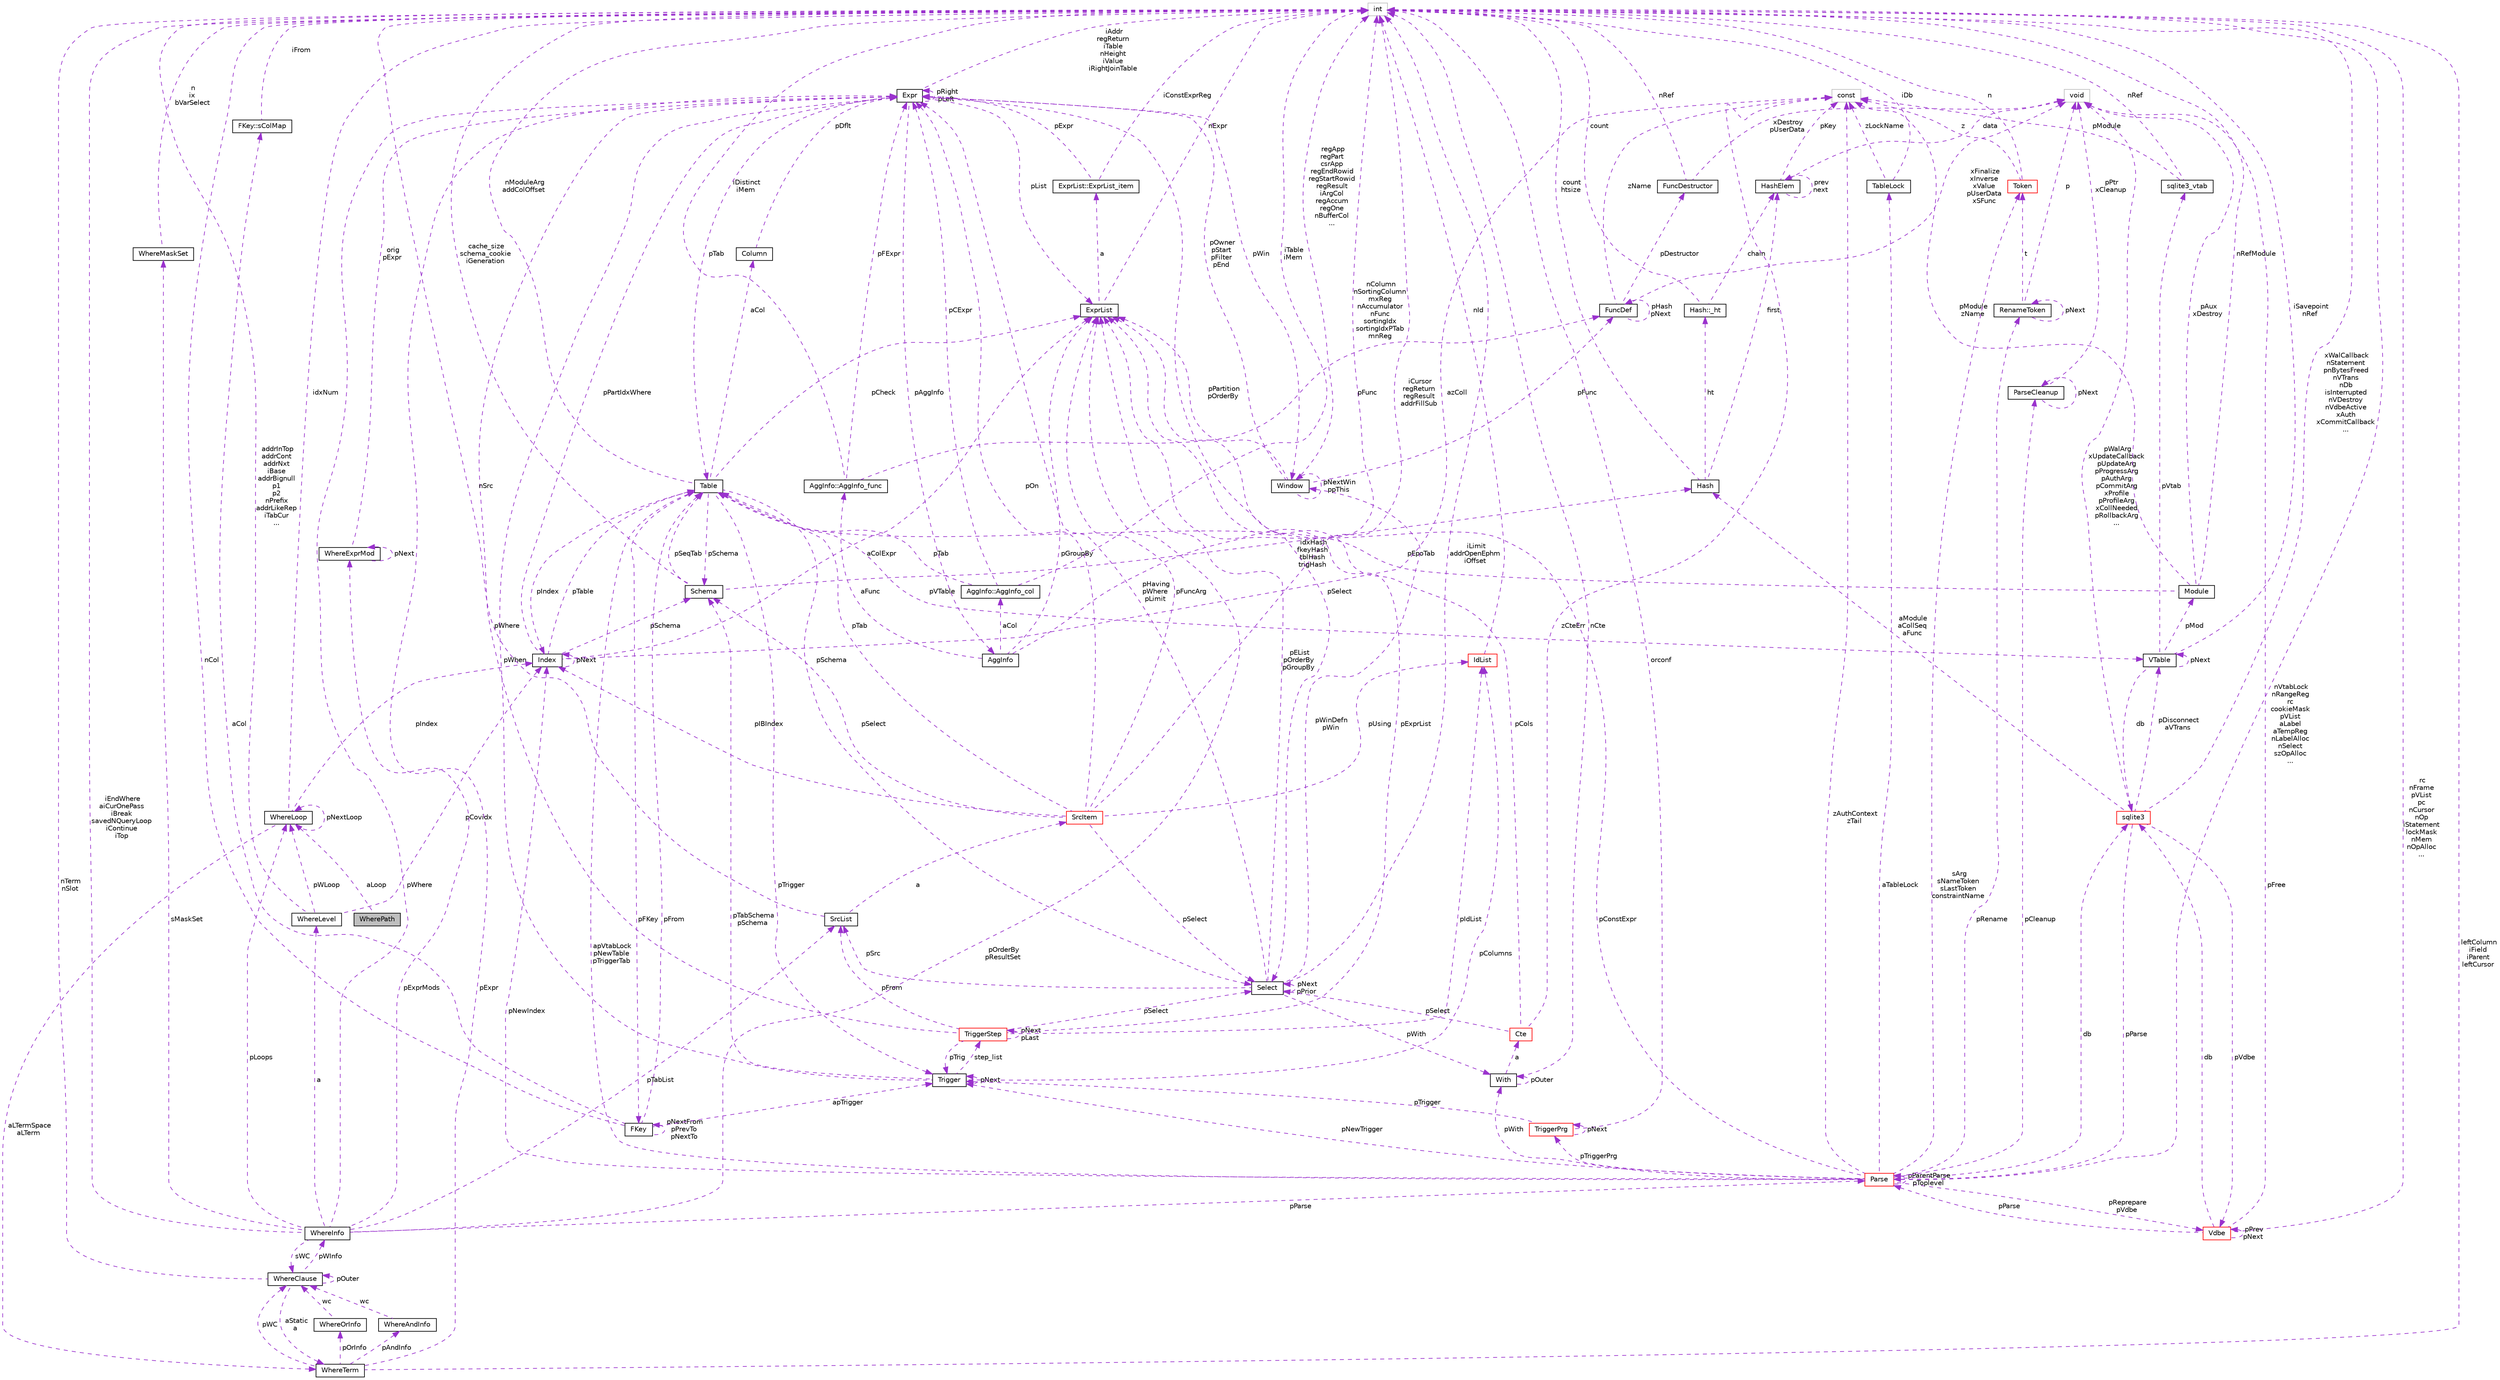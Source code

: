 digraph "WherePath"
{
 // LATEX_PDF_SIZE
  edge [fontname="Helvetica",fontsize="10",labelfontname="Helvetica",labelfontsize="10"];
  node [fontname="Helvetica",fontsize="10",shape=record];
  Node1 [label="WherePath",height=0.2,width=0.4,color="black", fillcolor="grey75", style="filled", fontcolor="black",tooltip=" "];
  Node2 -> Node1 [dir="back",color="darkorchid3",fontsize="10",style="dashed",label=" aLoop" ,fontname="Helvetica"];
  Node2 [label="WhereLoop",height=0.2,width=0.4,color="black", fillcolor="white", style="filled",URL="$structWhereLoop.html",tooltip=" "];
  Node2 -> Node2 [dir="back",color="darkorchid3",fontsize="10",style="dashed",label=" pNextLoop" ,fontname="Helvetica"];
  Node3 -> Node2 [dir="back",color="darkorchid3",fontsize="10",style="dashed",label=" aLTermSpace\naLTerm" ,fontname="Helvetica"];
  Node3 [label="WhereTerm",height=0.2,width=0.4,color="black", fillcolor="white", style="filled",URL="$structWhereTerm.html",tooltip=" "];
  Node4 -> Node3 [dir="back",color="darkorchid3",fontsize="10",style="dashed",label=" pAndInfo" ,fontname="Helvetica"];
  Node4 [label="WhereAndInfo",height=0.2,width=0.4,color="black", fillcolor="white", style="filled",URL="$structWhereAndInfo.html",tooltip=" "];
  Node5 -> Node4 [dir="back",color="darkorchid3",fontsize="10",style="dashed",label=" wc" ,fontname="Helvetica"];
  Node5 [label="WhereClause",height=0.2,width=0.4,color="black", fillcolor="white", style="filled",URL="$structWhereClause.html",tooltip=" "];
  Node3 -> Node5 [dir="back",color="darkorchid3",fontsize="10",style="dashed",label=" aStatic\na" ,fontname="Helvetica"];
  Node6 -> Node5 [dir="back",color="darkorchid3",fontsize="10",style="dashed",label=" pWInfo" ,fontname="Helvetica"];
  Node6 [label="WhereInfo",height=0.2,width=0.4,color="black", fillcolor="white", style="filled",URL="$structWhereInfo.html",tooltip=" "];
  Node7 -> Node6 [dir="back",color="darkorchid3",fontsize="10",style="dashed",label=" pWhere" ,fontname="Helvetica"];
  Node7 [label="Expr",height=0.2,width=0.4,color="black", fillcolor="white", style="filled",URL="$structExpr.html",tooltip=" "];
  Node8 -> Node7 [dir="back",color="darkorchid3",fontsize="10",style="dashed",label=" pAggInfo" ,fontname="Helvetica"];
  Node8 [label="AggInfo",height=0.2,width=0.4,color="black", fillcolor="white", style="filled",URL="$structAggInfo.html",tooltip=" "];
  Node9 -> Node8 [dir="back",color="darkorchid3",fontsize="10",style="dashed",label=" aCol" ,fontname="Helvetica"];
  Node9 [label="AggInfo::AggInfo_col",height=0.2,width=0.4,color="black", fillcolor="white", style="filled",URL="$structAggInfo_1_1AggInfo__col.html",tooltip=" "];
  Node7 -> Node9 [dir="back",color="darkorchid3",fontsize="10",style="dashed",label=" pCExpr" ,fontname="Helvetica"];
  Node10 -> Node9 [dir="back",color="darkorchid3",fontsize="10",style="dashed",label=" iTable\niMem" ,fontname="Helvetica"];
  Node10 [label="int",height=0.2,width=0.4,color="grey75", fillcolor="white", style="filled",tooltip=" "];
  Node11 -> Node9 [dir="back",color="darkorchid3",fontsize="10",style="dashed",label=" pTab" ,fontname="Helvetica"];
  Node11 [label="Table",height=0.2,width=0.4,color="black", fillcolor="white", style="filled",URL="$structTable.html",tooltip=" "];
  Node12 -> Node11 [dir="back",color="darkorchid3",fontsize="10",style="dashed",label=" pSchema" ,fontname="Helvetica"];
  Node12 [label="Schema",height=0.2,width=0.4,color="black", fillcolor="white", style="filled",URL="$structSchema.html",tooltip=" "];
  Node10 -> Node12 [dir="back",color="darkorchid3",fontsize="10",style="dashed",label=" cache_size\nschema_cookie\niGeneration" ,fontname="Helvetica"];
  Node11 -> Node12 [dir="back",color="darkorchid3",fontsize="10",style="dashed",label=" pSeqTab" ,fontname="Helvetica"];
  Node13 -> Node12 [dir="back",color="darkorchid3",fontsize="10",style="dashed",label=" idxHash\nfkeyHash\ntblHash\ntrigHash" ,fontname="Helvetica"];
  Node13 [label="Hash",height=0.2,width=0.4,color="black", fillcolor="white", style="filled",URL="$structHash.html",tooltip=" "];
  Node14 -> Node13 [dir="back",color="darkorchid3",fontsize="10",style="dashed",label=" ht" ,fontname="Helvetica"];
  Node14 [label="Hash::_ht",height=0.2,width=0.4,color="black", fillcolor="white", style="filled",URL="$structHash_1_1__ht.html",tooltip=" "];
  Node10 -> Node14 [dir="back",color="darkorchid3",fontsize="10",style="dashed",label=" count" ,fontname="Helvetica"];
  Node15 -> Node14 [dir="back",color="darkorchid3",fontsize="10",style="dashed",label=" chain" ,fontname="Helvetica"];
  Node15 [label="HashElem",height=0.2,width=0.4,color="black", fillcolor="white", style="filled",URL="$structHashElem.html",tooltip=" "];
  Node16 -> Node15 [dir="back",color="darkorchid3",fontsize="10",style="dashed",label=" data" ,fontname="Helvetica"];
  Node16 [label="void",height=0.2,width=0.4,color="grey75", fillcolor="white", style="filled",tooltip=" "];
  Node15 -> Node15 [dir="back",color="darkorchid3",fontsize="10",style="dashed",label=" prev\nnext" ,fontname="Helvetica"];
  Node17 -> Node15 [dir="back",color="darkorchid3",fontsize="10",style="dashed",label=" pKey" ,fontname="Helvetica"];
  Node17 [label="const",height=0.2,width=0.4,color="grey75", fillcolor="white", style="filled",tooltip=" "];
  Node10 -> Node13 [dir="back",color="darkorchid3",fontsize="10",style="dashed",label=" count\nhtsize" ,fontname="Helvetica"];
  Node15 -> Node13 [dir="back",color="darkorchid3",fontsize="10",style="dashed",label=" first" ,fontname="Helvetica"];
  Node18 -> Node11 [dir="back",color="darkorchid3",fontsize="10",style="dashed",label=" aCol" ,fontname="Helvetica"];
  Node18 [label="Column",height=0.2,width=0.4,color="black", fillcolor="white", style="filled",URL="$structColumn.html",tooltip=" "];
  Node7 -> Node18 [dir="back",color="darkorchid3",fontsize="10",style="dashed",label=" pDflt" ,fontname="Helvetica"];
  Node19 -> Node11 [dir="back",color="darkorchid3",fontsize="10",style="dashed",label=" pFKey" ,fontname="Helvetica"];
  Node19 [label="FKey",height=0.2,width=0.4,color="black", fillcolor="white", style="filled",URL="$structFKey.html",tooltip=" "];
  Node20 -> Node19 [dir="back",color="darkorchid3",fontsize="10",style="dashed",label=" aCol" ,fontname="Helvetica"];
  Node20 [label="FKey::sColMap",height=0.2,width=0.4,color="black", fillcolor="white", style="filled",URL="$structFKey_1_1sColMap.html",tooltip=" "];
  Node10 -> Node20 [dir="back",color="darkorchid3",fontsize="10",style="dashed",label=" iFrom" ,fontname="Helvetica"];
  Node19 -> Node19 [dir="back",color="darkorchid3",fontsize="10",style="dashed",label=" pNextFrom\npPrevTo\npNextTo" ,fontname="Helvetica"];
  Node10 -> Node19 [dir="back",color="darkorchid3",fontsize="10",style="dashed",label=" nCol" ,fontname="Helvetica"];
  Node11 -> Node19 [dir="back",color="darkorchid3",fontsize="10",style="dashed",label=" pFrom" ,fontname="Helvetica"];
  Node21 -> Node19 [dir="back",color="darkorchid3",fontsize="10",style="dashed",label=" apTrigger" ,fontname="Helvetica"];
  Node21 [label="Trigger",height=0.2,width=0.4,color="black", fillcolor="white", style="filled",URL="$structTrigger.html",tooltip=" "];
  Node22 -> Node21 [dir="back",color="darkorchid3",fontsize="10",style="dashed",label=" step_list" ,fontname="Helvetica"];
  Node22 [label="TriggerStep",height=0.2,width=0.4,color="red", fillcolor="white", style="filled",URL="$structTriggerStep.html",tooltip=" "];
  Node22 -> Node22 [dir="back",color="darkorchid3",fontsize="10",style="dashed",label=" pNext\npLast" ,fontname="Helvetica"];
  Node7 -> Node22 [dir="back",color="darkorchid3",fontsize="10",style="dashed",label=" pWhere" ,fontname="Helvetica"];
  Node23 -> Node22 [dir="back",color="darkorchid3",fontsize="10",style="dashed",label=" pIdList" ,fontname="Helvetica"];
  Node23 [label="IdList",height=0.2,width=0.4,color="red", fillcolor="white", style="filled",URL="$structIdList.html",tooltip=" "];
  Node10 -> Node23 [dir="back",color="darkorchid3",fontsize="10",style="dashed",label=" nId" ,fontname="Helvetica"];
  Node25 -> Node22 [dir="back",color="darkorchid3",fontsize="10",style="dashed",label=" pSelect" ,fontname="Helvetica"];
  Node25 [label="Select",height=0.2,width=0.4,color="black", fillcolor="white", style="filled",URL="$structSelect.html",tooltip=" "];
  Node7 -> Node25 [dir="back",color="darkorchid3",fontsize="10",style="dashed",label=" pHaving\npWhere\npLimit" ,fontname="Helvetica"];
  Node26 -> Node25 [dir="back",color="darkorchid3",fontsize="10",style="dashed",label=" pWith" ,fontname="Helvetica"];
  Node26 [label="With",height=0.2,width=0.4,color="black", fillcolor="white", style="filled",URL="$structWith.html",tooltip=" "];
  Node27 -> Node26 [dir="back",color="darkorchid3",fontsize="10",style="dashed",label=" a" ,fontname="Helvetica"];
  Node27 [label="Cte",height=0.2,width=0.4,color="red", fillcolor="white", style="filled",URL="$structCte.html",tooltip=" "];
  Node25 -> Node27 [dir="back",color="darkorchid3",fontsize="10",style="dashed",label=" pSelect" ,fontname="Helvetica"];
  Node17 -> Node27 [dir="back",color="darkorchid3",fontsize="10",style="dashed",label=" zCteErr" ,fontname="Helvetica"];
  Node29 -> Node27 [dir="back",color="darkorchid3",fontsize="10",style="dashed",label=" pCols" ,fontname="Helvetica"];
  Node29 [label="ExprList",height=0.2,width=0.4,color="black", fillcolor="white", style="filled",URL="$structExprList.html",tooltip=" "];
  Node30 -> Node29 [dir="back",color="darkorchid3",fontsize="10",style="dashed",label=" a" ,fontname="Helvetica"];
  Node30 [label="ExprList::ExprList_item",height=0.2,width=0.4,color="black", fillcolor="white", style="filled",URL="$structExprList_1_1ExprList__item.html",tooltip=" "];
  Node7 -> Node30 [dir="back",color="darkorchid3",fontsize="10",style="dashed",label=" pExpr" ,fontname="Helvetica"];
  Node10 -> Node30 [dir="back",color="darkorchid3",fontsize="10",style="dashed",label=" iConstExprReg" ,fontname="Helvetica"];
  Node10 -> Node29 [dir="back",color="darkorchid3",fontsize="10",style="dashed",label=" nExpr" ,fontname="Helvetica"];
  Node26 -> Node26 [dir="back",color="darkorchid3",fontsize="10",style="dashed",label=" pOuter" ,fontname="Helvetica"];
  Node10 -> Node26 [dir="back",color="darkorchid3",fontsize="10",style="dashed",label=" nCte" ,fontname="Helvetica"];
  Node10 -> Node25 [dir="back",color="darkorchid3",fontsize="10",style="dashed",label=" iLimit\naddrOpenEphm\niOffset" ,fontname="Helvetica"];
  Node25 -> Node25 [dir="back",color="darkorchid3",fontsize="10",style="dashed",label=" pNext\npPrior" ,fontname="Helvetica"];
  Node31 -> Node25 [dir="back",color="darkorchid3",fontsize="10",style="dashed",label=" pSrc" ,fontname="Helvetica"];
  Node31 [label="SrcList",height=0.2,width=0.4,color="black", fillcolor="white", style="filled",URL="$structSrcList.html",tooltip=" "];
  Node32 -> Node31 [dir="back",color="darkorchid3",fontsize="10",style="dashed",label=" a" ,fontname="Helvetica"];
  Node32 [label="SrcItem",height=0.2,width=0.4,color="red", fillcolor="white", style="filled",URL="$structSrcItem.html",tooltip=" "];
  Node12 -> Node32 [dir="back",color="darkorchid3",fontsize="10",style="dashed",label=" pSchema" ,fontname="Helvetica"];
  Node7 -> Node32 [dir="back",color="darkorchid3",fontsize="10",style="dashed",label=" pOn" ,fontname="Helvetica"];
  Node23 -> Node32 [dir="back",color="darkorchid3",fontsize="10",style="dashed",label=" pUsing" ,fontname="Helvetica"];
  Node10 -> Node32 [dir="back",color="darkorchid3",fontsize="10",style="dashed",label=" iCursor\nregReturn\nregResult\naddrFillSub" ,fontname="Helvetica"];
  Node11 -> Node32 [dir="back",color="darkorchid3",fontsize="10",style="dashed",label=" pTab" ,fontname="Helvetica"];
  Node25 -> Node32 [dir="back",color="darkorchid3",fontsize="10",style="dashed",label=" pSelect" ,fontname="Helvetica"];
  Node33 -> Node32 [dir="back",color="darkorchid3",fontsize="10",style="dashed",label=" pIBIndex" ,fontname="Helvetica"];
  Node33 [label="Index",height=0.2,width=0.4,color="black", fillcolor="white", style="filled",URL="$structIndex.html",tooltip=" "];
  Node12 -> Node33 [dir="back",color="darkorchid3",fontsize="10",style="dashed",label=" pSchema" ,fontname="Helvetica"];
  Node7 -> Node33 [dir="back",color="darkorchid3",fontsize="10",style="dashed",label=" pPartIdxWhere" ,fontname="Helvetica"];
  Node11 -> Node33 [dir="back",color="darkorchid3",fontsize="10",style="dashed",label=" pTable" ,fontname="Helvetica"];
  Node29 -> Node33 [dir="back",color="darkorchid3",fontsize="10",style="dashed",label=" aColExpr" ,fontname="Helvetica"];
  Node17 -> Node33 [dir="back",color="darkorchid3",fontsize="10",style="dashed",label=" azColl" ,fontname="Helvetica"];
  Node33 -> Node33 [dir="back",color="darkorchid3",fontsize="10",style="dashed",label=" pNext" ,fontname="Helvetica"];
  Node29 -> Node32 [dir="back",color="darkorchid3",fontsize="10",style="dashed",label=" pFuncArg" ,fontname="Helvetica"];
  Node10 -> Node31 [dir="back",color="darkorchid3",fontsize="10",style="dashed",label=" nSrc" ,fontname="Helvetica"];
  Node29 -> Node25 [dir="back",color="darkorchid3",fontsize="10",style="dashed",label=" pEList\npOrderBy\npGroupBy" ,fontname="Helvetica"];
  Node34 -> Node25 [dir="back",color="darkorchid3",fontsize="10",style="dashed",label=" pWinDefn\npWin" ,fontname="Helvetica"];
  Node34 [label="Window",height=0.2,width=0.4,color="black", fillcolor="white", style="filled",URL="$structWindow.html",tooltip=" "];
  Node7 -> Node34 [dir="back",color="darkorchid3",fontsize="10",style="dashed",label=" pOwner\npStart\npFilter\npEnd" ,fontname="Helvetica"];
  Node10 -> Node34 [dir="back",color="darkorchid3",fontsize="10",style="dashed",label=" regApp\nregPart\ncsrApp\nregEndRowid\nregStartRowid\nregResult\niArgCol\nregAccum\nregOne\nnBufferCol\n..." ,fontname="Helvetica"];
  Node29 -> Node34 [dir="back",color="darkorchid3",fontsize="10",style="dashed",label=" pPartition\npOrderBy" ,fontname="Helvetica"];
  Node35 -> Node34 [dir="back",color="darkorchid3",fontsize="10",style="dashed",label=" pFunc" ,fontname="Helvetica"];
  Node35 [label="FuncDef",height=0.2,width=0.4,color="black", fillcolor="white", style="filled",URL="$structFuncDef.html",tooltip=" "];
  Node16 -> Node35 [dir="back",color="darkorchid3",fontsize="10",style="dashed",label=" xFinalize\nxInverse\nxValue\npUserData\nxSFunc" ,fontname="Helvetica"];
  Node36 -> Node35 [dir="back",color="darkorchid3",fontsize="10",style="dashed",label=" pDestructor" ,fontname="Helvetica"];
  Node36 [label="FuncDestructor",height=0.2,width=0.4,color="black", fillcolor="white", style="filled",URL="$structFuncDestructor.html",tooltip=" "];
  Node16 -> Node36 [dir="back",color="darkorchid3",fontsize="10",style="dashed",label=" xDestroy\npUserData" ,fontname="Helvetica"];
  Node10 -> Node36 [dir="back",color="darkorchid3",fontsize="10",style="dashed",label=" nRef" ,fontname="Helvetica"];
  Node17 -> Node35 [dir="back",color="darkorchid3",fontsize="10",style="dashed",label=" zName" ,fontname="Helvetica"];
  Node35 -> Node35 [dir="back",color="darkorchid3",fontsize="10",style="dashed",label=" pHash\npNext" ,fontname="Helvetica"];
  Node34 -> Node34 [dir="back",color="darkorchid3",fontsize="10",style="dashed",label=" pNextWin\nppThis" ,fontname="Helvetica"];
  Node21 -> Node22 [dir="back",color="darkorchid3",fontsize="10",style="dashed",label=" pTrig" ,fontname="Helvetica"];
  Node31 -> Node22 [dir="back",color="darkorchid3",fontsize="10",style="dashed",label=" pFrom" ,fontname="Helvetica"];
  Node29 -> Node22 [dir="back",color="darkorchid3",fontsize="10",style="dashed",label=" pExprList" ,fontname="Helvetica"];
  Node12 -> Node21 [dir="back",color="darkorchid3",fontsize="10",style="dashed",label=" pTabSchema\npSchema" ,fontname="Helvetica"];
  Node7 -> Node21 [dir="back",color="darkorchid3",fontsize="10",style="dashed",label=" pWhen" ,fontname="Helvetica"];
  Node23 -> Node21 [dir="back",color="darkorchid3",fontsize="10",style="dashed",label=" pColumns" ,fontname="Helvetica"];
  Node21 -> Node21 [dir="back",color="darkorchid3",fontsize="10",style="dashed",label=" pNext" ,fontname="Helvetica"];
  Node38 -> Node11 [dir="back",color="darkorchid3",fontsize="10",style="dashed",label=" pVTable" ,fontname="Helvetica"];
  Node38 [label="VTable",height=0.2,width=0.4,color="black", fillcolor="white", style="filled",URL="$structVTable.html",tooltip=" "];
  Node39 -> Node38 [dir="back",color="darkorchid3",fontsize="10",style="dashed",label=" db" ,fontname="Helvetica"];
  Node39 [label="sqlite3",height=0.2,width=0.4,color="red", fillcolor="white", style="filled",URL="$structsqlite3.html",tooltip=" "];
  Node40 -> Node39 [dir="back",color="darkorchid3",fontsize="10",style="dashed",label=" pVdbe" ,fontname="Helvetica"];
  Node40 [label="Vdbe",height=0.2,width=0.4,color="red", fillcolor="white", style="filled",URL="$structVdbe.html",tooltip=" "];
  Node40 -> Node40 [dir="back",color="darkorchid3",fontsize="10",style="dashed",label=" pPrev\npNext" ,fontname="Helvetica"];
  Node39 -> Node40 [dir="back",color="darkorchid3",fontsize="10",style="dashed",label=" db" ,fontname="Helvetica"];
  Node16 -> Node40 [dir="back",color="darkorchid3",fontsize="10",style="dashed",label=" pFree" ,fontname="Helvetica"];
  Node10 -> Node40 [dir="back",color="darkorchid3",fontsize="10",style="dashed",label=" rc\nnFrame\npVList\npc\nnCursor\nnOp\niStatement\nlockMask\nnMem\nnOpAlloc\n..." ,fontname="Helvetica"];
  Node83 -> Node40 [dir="back",color="darkorchid3",fontsize="10",style="dashed",label=" pParse" ,fontname="Helvetica"];
  Node83 [label="Parse",height=0.2,width=0.4,color="red", fillcolor="white", style="filled",URL="$structParse.html",tooltip=" "];
  Node40 -> Node83 [dir="back",color="darkorchid3",fontsize="10",style="dashed",label=" pReprepare\npVdbe" ,fontname="Helvetica"];
  Node39 -> Node83 [dir="back",color="darkorchid3",fontsize="10",style="dashed",label=" db" ,fontname="Helvetica"];
  Node84 -> Node83 [dir="back",color="darkorchid3",fontsize="10",style="dashed",label=" pCleanup" ,fontname="Helvetica"];
  Node84 [label="ParseCleanup",height=0.2,width=0.4,color="black", fillcolor="white", style="filled",URL="$structParseCleanup.html",tooltip=" "];
  Node84 -> Node84 [dir="back",color="darkorchid3",fontsize="10",style="dashed",label=" pNext" ,fontname="Helvetica"];
  Node16 -> Node84 [dir="back",color="darkorchid3",fontsize="10",style="dashed",label=" pPtr\nxCleanup" ,fontname="Helvetica"];
  Node85 -> Node83 [dir="back",color="darkorchid3",fontsize="10",style="dashed",label=" aTableLock" ,fontname="Helvetica"];
  Node85 [label="TableLock",height=0.2,width=0.4,color="black", fillcolor="white", style="filled",URL="$structTableLock.html",tooltip=" "];
  Node10 -> Node85 [dir="back",color="darkorchid3",fontsize="10",style="dashed",label=" iDb" ,fontname="Helvetica"];
  Node17 -> Node85 [dir="back",color="darkorchid3",fontsize="10",style="dashed",label=" zLockName" ,fontname="Helvetica"];
  Node86 -> Node83 [dir="back",color="darkorchid3",fontsize="10",style="dashed",label=" sArg\nsNameToken\nsLastToken\nconstraintName" ,fontname="Helvetica"];
  Node86 [label="Token",height=0.2,width=0.4,color="red", fillcolor="white", style="filled",URL="$classToken.html",tooltip=" "];
  Node10 -> Node86 [dir="back",color="darkorchid3",fontsize="10",style="dashed",label=" n" ,fontname="Helvetica"];
  Node17 -> Node86 [dir="back",color="darkorchid3",fontsize="10",style="dashed",label=" z" ,fontname="Helvetica"];
  Node26 -> Node83 [dir="back",color="darkorchid3",fontsize="10",style="dashed",label=" pWith" ,fontname="Helvetica"];
  Node10 -> Node83 [dir="back",color="darkorchid3",fontsize="10",style="dashed",label=" nVtabLock\nnRangeReg\nrc\ncookieMask\npVList\naLabel\naTempReg\nnLabelAlloc\nnSelect\nszOpAlloc\n..." ,fontname="Helvetica"];
  Node11 -> Node83 [dir="back",color="darkorchid3",fontsize="10",style="dashed",label=" apVtabLock\npNewTable\npTriggerTab" ,fontname="Helvetica"];
  Node21 -> Node83 [dir="back",color="darkorchid3",fontsize="10",style="dashed",label=" pNewTrigger" ,fontname="Helvetica"];
  Node100 -> Node83 [dir="back",color="darkorchid3",fontsize="10",style="dashed",label=" pTriggerPrg" ,fontname="Helvetica"];
  Node100 [label="TriggerPrg",height=0.2,width=0.4,color="red", fillcolor="white", style="filled",URL="$structTriggerPrg.html",tooltip=" "];
  Node10 -> Node100 [dir="back",color="darkorchid3",fontsize="10",style="dashed",label=" orconf" ,fontname="Helvetica"];
  Node21 -> Node100 [dir="back",color="darkorchid3",fontsize="10",style="dashed",label=" pTrigger" ,fontname="Helvetica"];
  Node100 -> Node100 [dir="back",color="darkorchid3",fontsize="10",style="dashed",label=" pNext" ,fontname="Helvetica"];
  Node101 -> Node83 [dir="back",color="darkorchid3",fontsize="10",style="dashed",label=" pRename" ,fontname="Helvetica"];
  Node101 [label="RenameToken",height=0.2,width=0.4,color="black", fillcolor="white", style="filled",URL="$structRenameToken.html",tooltip=" "];
  Node86 -> Node101 [dir="back",color="darkorchid3",fontsize="10",style="dashed",label=" t" ,fontname="Helvetica"];
  Node16 -> Node101 [dir="back",color="darkorchid3",fontsize="10",style="dashed",label=" p" ,fontname="Helvetica"];
  Node101 -> Node101 [dir="back",color="darkorchid3",fontsize="10",style="dashed",label=" pNext" ,fontname="Helvetica"];
  Node33 -> Node83 [dir="back",color="darkorchid3",fontsize="10",style="dashed",label=" pNewIndex" ,fontname="Helvetica"];
  Node17 -> Node83 [dir="back",color="darkorchid3",fontsize="10",style="dashed",label=" zAuthContext\nzTail" ,fontname="Helvetica"];
  Node29 -> Node83 [dir="back",color="darkorchid3",fontsize="10",style="dashed",label=" pConstExpr" ,fontname="Helvetica"];
  Node83 -> Node83 [dir="back",color="darkorchid3",fontsize="10",style="dashed",label=" pParentParse\npToplevel" ,fontname="Helvetica"];
  Node16 -> Node39 [dir="back",color="darkorchid3",fontsize="10",style="dashed",label=" pWalArg\nxUpdateCallback\npUpdateArg\npProgressArg\npAuthArg\npCommitArg\nxProfile\npProfileArg\nxCollNeeded\npRollbackArg\n..." ,fontname="Helvetica"];
  Node38 -> Node39 [dir="back",color="darkorchid3",fontsize="10",style="dashed",label=" pDisconnect\naVTrans" ,fontname="Helvetica"];
  Node10 -> Node39 [dir="back",color="darkorchid3",fontsize="10",style="dashed",label=" xWalCallback\nnStatement\npnBytesFreed\nnVTrans\nnDb\nisInterrupted\nnVDestroy\nnVdbeActive\nxAuth\nxCommitCallback\n..." ,fontname="Helvetica"];
  Node13 -> Node39 [dir="back",color="darkorchid3",fontsize="10",style="dashed",label=" aModule\naCollSeq\naFunc" ,fontname="Helvetica"];
  Node83 -> Node39 [dir="back",color="darkorchid3",fontsize="10",style="dashed",label=" pParse" ,fontname="Helvetica"];
  Node38 -> Node38 [dir="back",color="darkorchid3",fontsize="10",style="dashed",label=" pNext" ,fontname="Helvetica"];
  Node10 -> Node38 [dir="back",color="darkorchid3",fontsize="10",style="dashed",label=" iSavepoint\nnRef" ,fontname="Helvetica"];
  Node111 -> Node38 [dir="back",color="darkorchid3",fontsize="10",style="dashed",label=" pMod" ,fontname="Helvetica"];
  Node111 [label="Module",height=0.2,width=0.4,color="black", fillcolor="white", style="filled",URL="$structModule.html",tooltip=" "];
  Node16 -> Node111 [dir="back",color="darkorchid3",fontsize="10",style="dashed",label=" pAux\nxDestroy" ,fontname="Helvetica"];
  Node10 -> Node111 [dir="back",color="darkorchid3",fontsize="10",style="dashed",label=" nRefModule" ,fontname="Helvetica"];
  Node11 -> Node111 [dir="back",color="darkorchid3",fontsize="10",style="dashed",label=" pEpoTab" ,fontname="Helvetica"];
  Node17 -> Node111 [dir="back",color="darkorchid3",fontsize="10",style="dashed",label=" pModule\nzName" ,fontname="Helvetica"];
  Node67 -> Node38 [dir="back",color="darkorchid3",fontsize="10",style="dashed",label=" pVtab" ,fontname="Helvetica"];
  Node67 [label="sqlite3_vtab",height=0.2,width=0.4,color="black", fillcolor="white", style="filled",URL="$structsqlite3__vtab.html",tooltip=" "];
  Node10 -> Node67 [dir="back",color="darkorchid3",fontsize="10",style="dashed",label=" nRef" ,fontname="Helvetica"];
  Node17 -> Node67 [dir="back",color="darkorchid3",fontsize="10",style="dashed",label=" pModule" ,fontname="Helvetica"];
  Node10 -> Node11 [dir="back",color="darkorchid3",fontsize="10",style="dashed",label=" nModuleArg\naddColOffset" ,fontname="Helvetica"];
  Node21 -> Node11 [dir="back",color="darkorchid3",fontsize="10",style="dashed",label=" pTrigger" ,fontname="Helvetica"];
  Node25 -> Node11 [dir="back",color="darkorchid3",fontsize="10",style="dashed",label=" pSelect" ,fontname="Helvetica"];
  Node29 -> Node11 [dir="back",color="darkorchid3",fontsize="10",style="dashed",label=" pCheck" ,fontname="Helvetica"];
  Node33 -> Node11 [dir="back",color="darkorchid3",fontsize="10",style="dashed",label=" pIndex" ,fontname="Helvetica"];
  Node10 -> Node8 [dir="back",color="darkorchid3",fontsize="10",style="dashed",label=" nColumn\nnSortingColumn\nmxReg\nnAccumulator\nnFunc\nsortingIdx\nsortingIdxPTab\nmnReg" ,fontname="Helvetica"];
  Node112 -> Node8 [dir="back",color="darkorchid3",fontsize="10",style="dashed",label=" aFunc" ,fontname="Helvetica"];
  Node112 [label="AggInfo::AggInfo_func",height=0.2,width=0.4,color="black", fillcolor="white", style="filled",URL="$structAggInfo_1_1AggInfo__func.html",tooltip=" "];
  Node7 -> Node112 [dir="back",color="darkorchid3",fontsize="10",style="dashed",label=" pFExpr" ,fontname="Helvetica"];
  Node10 -> Node112 [dir="back",color="darkorchid3",fontsize="10",style="dashed",label=" iDistinct\niMem" ,fontname="Helvetica"];
  Node35 -> Node112 [dir="back",color="darkorchid3",fontsize="10",style="dashed",label=" pFunc" ,fontname="Helvetica"];
  Node29 -> Node8 [dir="back",color="darkorchid3",fontsize="10",style="dashed",label=" pGroupBy" ,fontname="Helvetica"];
  Node7 -> Node7 [dir="back",color="darkorchid3",fontsize="10",style="dashed",label=" pRight\npLeft" ,fontname="Helvetica"];
  Node10 -> Node7 [dir="back",color="darkorchid3",fontsize="10",style="dashed",label=" iAddr\nregReturn\niTable\nnHeight\niValue\niRightJoinTable" ,fontname="Helvetica"];
  Node11 -> Node7 [dir="back",color="darkorchid3",fontsize="10",style="dashed",label=" pTab" ,fontname="Helvetica"];
  Node25 -> Node7 [dir="back",color="darkorchid3",fontsize="10",style="dashed",label=" pSelect" ,fontname="Helvetica"];
  Node29 -> Node7 [dir="back",color="darkorchid3",fontsize="10",style="dashed",label=" pList" ,fontname="Helvetica"];
  Node34 -> Node7 [dir="back",color="darkorchid3",fontsize="10",style="dashed",label=" pWin" ,fontname="Helvetica"];
  Node2 -> Node6 [dir="back",color="darkorchid3",fontsize="10",style="dashed",label=" pLoops" ,fontname="Helvetica"];
  Node5 -> Node6 [dir="back",color="darkorchid3",fontsize="10",style="dashed",label=" sWC" ,fontname="Helvetica"];
  Node113 -> Node6 [dir="back",color="darkorchid3",fontsize="10",style="dashed",label=" pExprMods" ,fontname="Helvetica"];
  Node113 [label="WhereExprMod",height=0.2,width=0.4,color="black", fillcolor="white", style="filled",URL="$structWhereExprMod.html",tooltip=" "];
  Node7 -> Node113 [dir="back",color="darkorchid3",fontsize="10",style="dashed",label=" orig\npExpr" ,fontname="Helvetica"];
  Node113 -> Node113 [dir="back",color="darkorchid3",fontsize="10",style="dashed",label=" pNext" ,fontname="Helvetica"];
  Node10 -> Node6 [dir="back",color="darkorchid3",fontsize="10",style="dashed",label=" iEndWhere\naiCurOnePass\niBreak\nsavedNQueryLoop\niContinue\niTop" ,fontname="Helvetica"];
  Node114 -> Node6 [dir="back",color="darkorchid3",fontsize="10",style="dashed",label=" a" ,fontname="Helvetica"];
  Node114 [label="WhereLevel",height=0.2,width=0.4,color="black", fillcolor="white", style="filled",URL="$structWhereLevel.html",tooltip=" "];
  Node2 -> Node114 [dir="back",color="darkorchid3",fontsize="10",style="dashed",label=" pWLoop" ,fontname="Helvetica"];
  Node10 -> Node114 [dir="back",color="darkorchid3",fontsize="10",style="dashed",label=" addrInTop\naddrCont\naddrNxt\niBase\naddrBignull\np1\np2\nnPrefix\naddrLikeRep\niTabCur\n..." ,fontname="Helvetica"];
  Node33 -> Node114 [dir="back",color="darkorchid3",fontsize="10",style="dashed",label=" pCovidx" ,fontname="Helvetica"];
  Node115 -> Node6 [dir="back",color="darkorchid3",fontsize="10",style="dashed",label=" sMaskSet" ,fontname="Helvetica"];
  Node115 [label="WhereMaskSet",height=0.2,width=0.4,color="black", fillcolor="white", style="filled",URL="$structWhereMaskSet.html",tooltip=" "];
  Node10 -> Node115 [dir="back",color="darkorchid3",fontsize="10",style="dashed",label=" n\nix\nbVarSelect" ,fontname="Helvetica"];
  Node31 -> Node6 [dir="back",color="darkorchid3",fontsize="10",style="dashed",label=" pTabList" ,fontname="Helvetica"];
  Node29 -> Node6 [dir="back",color="darkorchid3",fontsize="10",style="dashed",label=" pOrderBy\npResultSet" ,fontname="Helvetica"];
  Node83 -> Node6 [dir="back",color="darkorchid3",fontsize="10",style="dashed",label=" pParse" ,fontname="Helvetica"];
  Node10 -> Node5 [dir="back",color="darkorchid3",fontsize="10",style="dashed",label=" nTerm\nnSlot" ,fontname="Helvetica"];
  Node5 -> Node5 [dir="back",color="darkorchid3",fontsize="10",style="dashed",label=" pOuter" ,fontname="Helvetica"];
  Node116 -> Node3 [dir="back",color="darkorchid3",fontsize="10",style="dashed",label=" pOrInfo" ,fontname="Helvetica"];
  Node116 [label="WhereOrInfo",height=0.2,width=0.4,color="black", fillcolor="white", style="filled",URL="$structWhereOrInfo.html",tooltip=" "];
  Node5 -> Node116 [dir="back",color="darkorchid3",fontsize="10",style="dashed",label=" wc" ,fontname="Helvetica"];
  Node7 -> Node3 [dir="back",color="darkorchid3",fontsize="10",style="dashed",label=" pExpr" ,fontname="Helvetica"];
  Node10 -> Node3 [dir="back",color="darkorchid3",fontsize="10",style="dashed",label=" leftColumn\niField\niParent\nleftCursor" ,fontname="Helvetica"];
  Node5 -> Node3 [dir="back",color="darkorchid3",fontsize="10",style="dashed",label=" pWC" ,fontname="Helvetica"];
  Node10 -> Node2 [dir="back",color="darkorchid3",fontsize="10",style="dashed",label=" idxNum" ,fontname="Helvetica"];
  Node33 -> Node2 [dir="back",color="darkorchid3",fontsize="10",style="dashed",label=" pIndex" ,fontname="Helvetica"];
}
